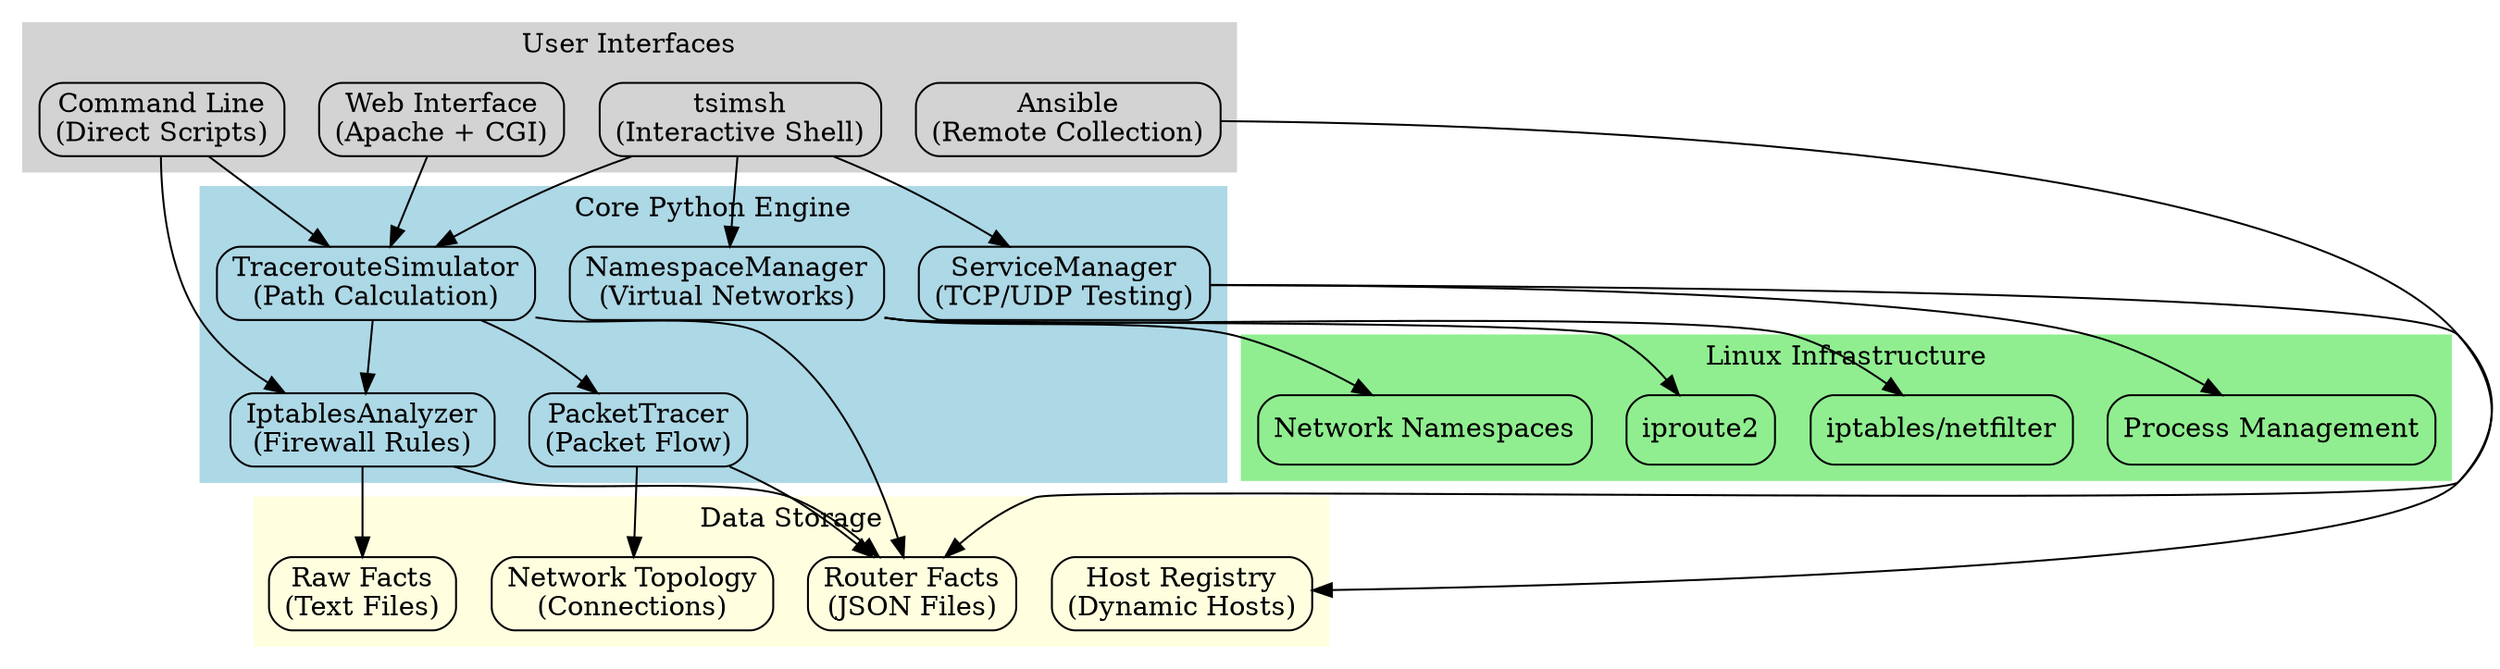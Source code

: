 
    digraph Architecture {
        rankdir=TB;
        node [shape=box, style=rounded];
        
        // User Interface Layer
        subgraph cluster_ui {
            label="User Interfaces";
            style=filled;
            color=lightgrey;
            
            web [label="Web Interface\n(Apache + CGI)"];
            tsimsh [label="tsimsh\n(Interactive Shell)"];
            cli [label="Command Line\n(Direct Scripts)"];
            ansible [label="Ansible\n(Remote Collection)"];
        }
        
        // Core Engine Layer
        subgraph cluster_core {
            label="Core Python Engine";
            style=filled;
            color=lightblue;
            
            simulator [label="TracerouteSimulator\n(Path Calculation)"];
            analyzer [label="IptablesAnalyzer\n(Firewall Rules)"];
            namespace [label="NamespaceManager\n(Virtual Networks)"];
            service [label="ServiceManager\n(TCP/UDP Testing)"];
            packet [label="PacketTracer\n(Packet Flow)"];
        }
        
        // Data Layer
        subgraph cluster_data {
            label="Data Storage";
            style=filled;
            color=lightyellow;
            
            facts [label="Router Facts\n(JSON Files)"];
            raw [label="Raw Facts\n(Text Files)"];
            topology [label="Network Topology\n(Connections)"];
            registry [label="Host Registry\n(Dynamic Hosts)"];
        }
        
        // Infrastructure Layer
        subgraph cluster_infra {
            label="Linux Infrastructure";
            style=filled;
            color=lightgreen;
            
            netns [label="Network Namespaces"];
            iptables [label="iptables/netfilter"];
            iproute [label="iproute2"];
            processes [label="Process Management"];
        }
        
        // Connections
        web -> simulator;
        tsimsh -> simulator;
        tsimsh -> namespace;
        tsimsh -> service;
        cli -> simulator;
        cli -> analyzer;
        ansible -> facts;
        
        simulator -> analyzer;
        simulator -> packet;
        simulator -> facts;
        analyzer -> facts;
        analyzer -> raw;
        
        namespace -> netns;
        namespace -> iptables;
        namespace -> iproute;
        service -> processes;
        service -> registry;
        
        packet -> topology;
        packet -> facts;
    }
    